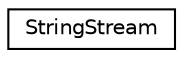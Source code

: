 digraph "Graphical Class Hierarchy"
{
 // LATEX_PDF_SIZE
  edge [fontname="Helvetica",fontsize="10",labelfontname="Helvetica",labelfontsize="10"];
  node [fontname="Helvetica",fontsize="10",shape=record];
  rankdir="LR";
  Node0 [label="StringStream",height=0.2,width=0.4,color="black", fillcolor="white", style="filled",URL="$classStringStream.html",tooltip="Encapsulates a single line of input."];
}
